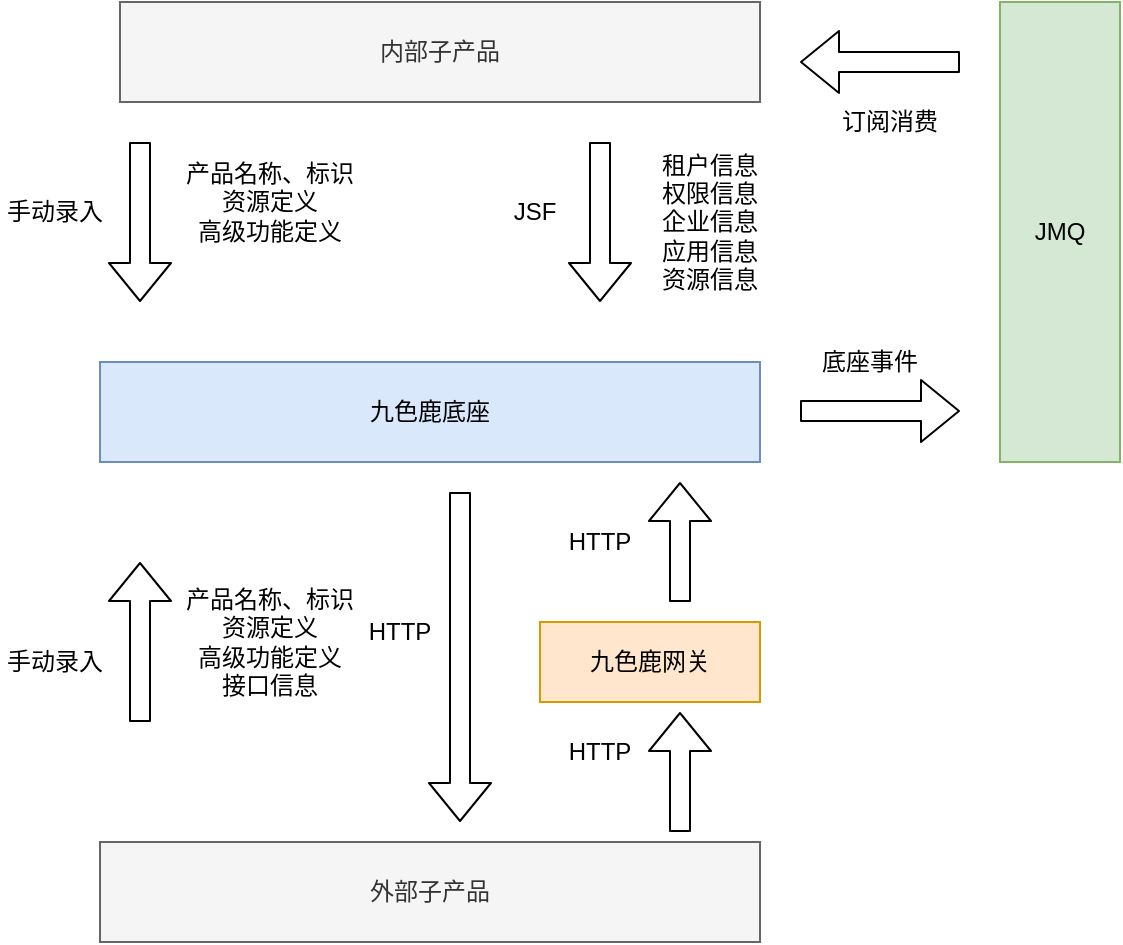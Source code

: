 <mxfile version="13.9.3" type="github">
  <diagram id="P6MHLuRTmVlDkCRj13dx" name="第 1 页">
    <mxGraphModel dx="1426" dy="666" grid="1" gridSize="10" guides="1" tooltips="1" connect="1" arrows="1" fold="1" page="1" pageScale="1" pageWidth="827" pageHeight="1169" math="0" shadow="0">
      <root>
        <mxCell id="0" />
        <mxCell id="1" parent="0" />
        <mxCell id="_sziClFjHZsIfzENTsnO-1" value="九色鹿底座" style="rounded=0;whiteSpace=wrap;html=1;fillColor=#dae8fc;strokeColor=#6c8ebf;" vertex="1" parent="1">
          <mxGeometry x="140" y="380" width="330" height="50" as="geometry" />
        </mxCell>
        <mxCell id="_sziClFjHZsIfzENTsnO-5" value="" style="shape=flexArrow;endArrow=classic;html=1;" edge="1" parent="1">
          <mxGeometry width="50" height="50" relative="1" as="geometry">
            <mxPoint x="160" y="270" as="sourcePoint" />
            <mxPoint x="160" y="350" as="targetPoint" />
          </mxGeometry>
        </mxCell>
        <mxCell id="_sziClFjHZsIfzENTsnO-6" value="产品名称、标识&lt;br&gt;资源定义&lt;br&gt;高级功能定义" style="text;html=1;strokeColor=none;fillColor=none;align=center;verticalAlign=middle;whiteSpace=wrap;rounded=0;" vertex="1" parent="1">
          <mxGeometry x="180" y="290" width="90" height="20" as="geometry" />
        </mxCell>
        <mxCell id="_sziClFjHZsIfzENTsnO-9" value="JMQ" style="rounded=0;whiteSpace=wrap;html=1;fillColor=#d5e8d4;strokeColor=#82b366;" vertex="1" parent="1">
          <mxGeometry x="590" y="200" width="60" height="230" as="geometry" />
        </mxCell>
        <mxCell id="_sziClFjHZsIfzENTsnO-10" value="" style="shape=flexArrow;endArrow=classic;html=1;" edge="1" parent="1">
          <mxGeometry width="50" height="50" relative="1" as="geometry">
            <mxPoint x="490" y="404.5" as="sourcePoint" />
            <mxPoint x="570" y="404.5" as="targetPoint" />
          </mxGeometry>
        </mxCell>
        <mxCell id="_sziClFjHZsIfzENTsnO-11" value="底座事件" style="text;html=1;strokeColor=none;fillColor=none;align=center;verticalAlign=middle;whiteSpace=wrap;rounded=0;" vertex="1" parent="1">
          <mxGeometry x="480" y="370" width="90" height="20" as="geometry" />
        </mxCell>
        <mxCell id="_sziClFjHZsIfzENTsnO-12" value="" style="shape=flexArrow;endArrow=classic;html=1;" edge="1" parent="1">
          <mxGeometry width="50" height="50" relative="1" as="geometry">
            <mxPoint x="570" y="230" as="sourcePoint" />
            <mxPoint x="490" y="230" as="targetPoint" />
          </mxGeometry>
        </mxCell>
        <mxCell id="_sziClFjHZsIfzENTsnO-13" value="订阅消费" style="text;html=1;strokeColor=none;fillColor=none;align=center;verticalAlign=middle;whiteSpace=wrap;rounded=0;" vertex="1" parent="1">
          <mxGeometry x="490" y="250" width="90" height="20" as="geometry" />
        </mxCell>
        <mxCell id="_sziClFjHZsIfzENTsnO-15" value="" style="shape=flexArrow;endArrow=classic;html=1;" edge="1" parent="1">
          <mxGeometry width="50" height="50" relative="1" as="geometry">
            <mxPoint x="390" y="270" as="sourcePoint" />
            <mxPoint x="390" y="350" as="targetPoint" />
          </mxGeometry>
        </mxCell>
        <mxCell id="_sziClFjHZsIfzENTsnO-16" value="租户信息&lt;br&gt;权限信息&lt;br&gt;企业信息&lt;br&gt;应用信息&lt;br&gt;资源信息" style="text;html=1;strokeColor=none;fillColor=none;align=center;verticalAlign=middle;whiteSpace=wrap;rounded=0;" vertex="1" parent="1">
          <mxGeometry x="400" y="300" width="90" height="20" as="geometry" />
        </mxCell>
        <mxCell id="_sziClFjHZsIfzENTsnO-22" value="内部子产品" style="rounded=0;whiteSpace=wrap;html=1;fillColor=#f5f5f5;strokeColor=#666666;fontColor=#333333;" vertex="1" parent="1">
          <mxGeometry x="150" y="200" width="320" height="50" as="geometry" />
        </mxCell>
        <mxCell id="_sziClFjHZsIfzENTsnO-29" value="" style="shape=flexArrow;endArrow=block;html=1;" edge="1" parent="1">
          <mxGeometry width="50" height="50" relative="1" as="geometry">
            <mxPoint x="160" y="560" as="sourcePoint" />
            <mxPoint x="160" y="480" as="targetPoint" />
          </mxGeometry>
        </mxCell>
        <mxCell id="_sziClFjHZsIfzENTsnO-30" value="产品名称、标识&lt;br&gt;资源定义&lt;br&gt;高级功能定义&lt;br&gt;接口信息" style="text;html=1;strokeColor=none;fillColor=none;align=center;verticalAlign=middle;whiteSpace=wrap;rounded=0;" vertex="1" parent="1">
          <mxGeometry x="180" y="510" width="90" height="20" as="geometry" />
        </mxCell>
        <mxCell id="_sziClFjHZsIfzENTsnO-32" value="外部子产品" style="rounded=0;whiteSpace=wrap;html=1;fillColor=#f5f5f5;strokeColor=#666666;fontColor=#333333;" vertex="1" parent="1">
          <mxGeometry x="140" y="620" width="330" height="50" as="geometry" />
        </mxCell>
        <mxCell id="_sziClFjHZsIfzENTsnO-34" value="九色鹿网关" style="rounded=0;whiteSpace=wrap;html=1;fillColor=#ffe6cc;strokeColor=#d79b00;" vertex="1" parent="1">
          <mxGeometry x="360" y="510" width="110" height="40" as="geometry" />
        </mxCell>
        <mxCell id="_sziClFjHZsIfzENTsnO-46" value="HTTP" style="text;html=1;strokeColor=none;fillColor=none;align=center;verticalAlign=middle;whiteSpace=wrap;rounded=0;" vertex="1" parent="1">
          <mxGeometry x="370" y="460" width="40" height="20" as="geometry" />
        </mxCell>
        <mxCell id="_sziClFjHZsIfzENTsnO-47" value="HTTP" style="text;html=1;strokeColor=none;fillColor=none;align=center;verticalAlign=middle;whiteSpace=wrap;rounded=0;" vertex="1" parent="1">
          <mxGeometry x="370" y="565" width="40" height="20" as="geometry" />
        </mxCell>
        <mxCell id="_sziClFjHZsIfzENTsnO-52" value="手动录入" style="text;html=1;strokeColor=none;fillColor=none;align=center;verticalAlign=middle;whiteSpace=wrap;rounded=0;" vertex="1" parent="1">
          <mxGeometry x="90" y="300" width="55" height="10" as="geometry" />
        </mxCell>
        <mxCell id="_sziClFjHZsIfzENTsnO-53" value="JSF" style="text;html=1;strokeColor=none;fillColor=none;align=center;verticalAlign=middle;whiteSpace=wrap;rounded=0;" vertex="1" parent="1">
          <mxGeometry x="330" y="300" width="55" height="10" as="geometry" />
        </mxCell>
        <mxCell id="_sziClFjHZsIfzENTsnO-55" value="手动录入" style="text;html=1;strokeColor=none;fillColor=none;align=center;verticalAlign=middle;whiteSpace=wrap;rounded=0;" vertex="1" parent="1">
          <mxGeometry x="90" y="525" width="55" height="10" as="geometry" />
        </mxCell>
        <mxCell id="_sziClFjHZsIfzENTsnO-57" value="" style="shape=flexArrow;endArrow=classic;html=1;" edge="1" parent="1">
          <mxGeometry width="50" height="50" relative="1" as="geometry">
            <mxPoint x="430" y="500" as="sourcePoint" />
            <mxPoint x="430" y="440" as="targetPoint" />
          </mxGeometry>
        </mxCell>
        <mxCell id="_sziClFjHZsIfzENTsnO-58" value="" style="shape=flexArrow;endArrow=classic;html=1;" edge="1" parent="1">
          <mxGeometry width="50" height="50" relative="1" as="geometry">
            <mxPoint x="430" y="615" as="sourcePoint" />
            <mxPoint x="430" y="555" as="targetPoint" />
          </mxGeometry>
        </mxCell>
        <mxCell id="_sziClFjHZsIfzENTsnO-59" value="" style="shape=flexArrow;endArrow=classic;html=1;" edge="1" parent="1">
          <mxGeometry width="50" height="50" relative="1" as="geometry">
            <mxPoint x="320" y="445" as="sourcePoint" />
            <mxPoint x="320" y="610" as="targetPoint" />
          </mxGeometry>
        </mxCell>
        <mxCell id="_sziClFjHZsIfzENTsnO-60" value="HTTP" style="text;html=1;strokeColor=none;fillColor=none;align=center;verticalAlign=middle;whiteSpace=wrap;rounded=0;" vertex="1" parent="1">
          <mxGeometry x="270" y="505" width="40" height="20" as="geometry" />
        </mxCell>
      </root>
    </mxGraphModel>
  </diagram>
</mxfile>
